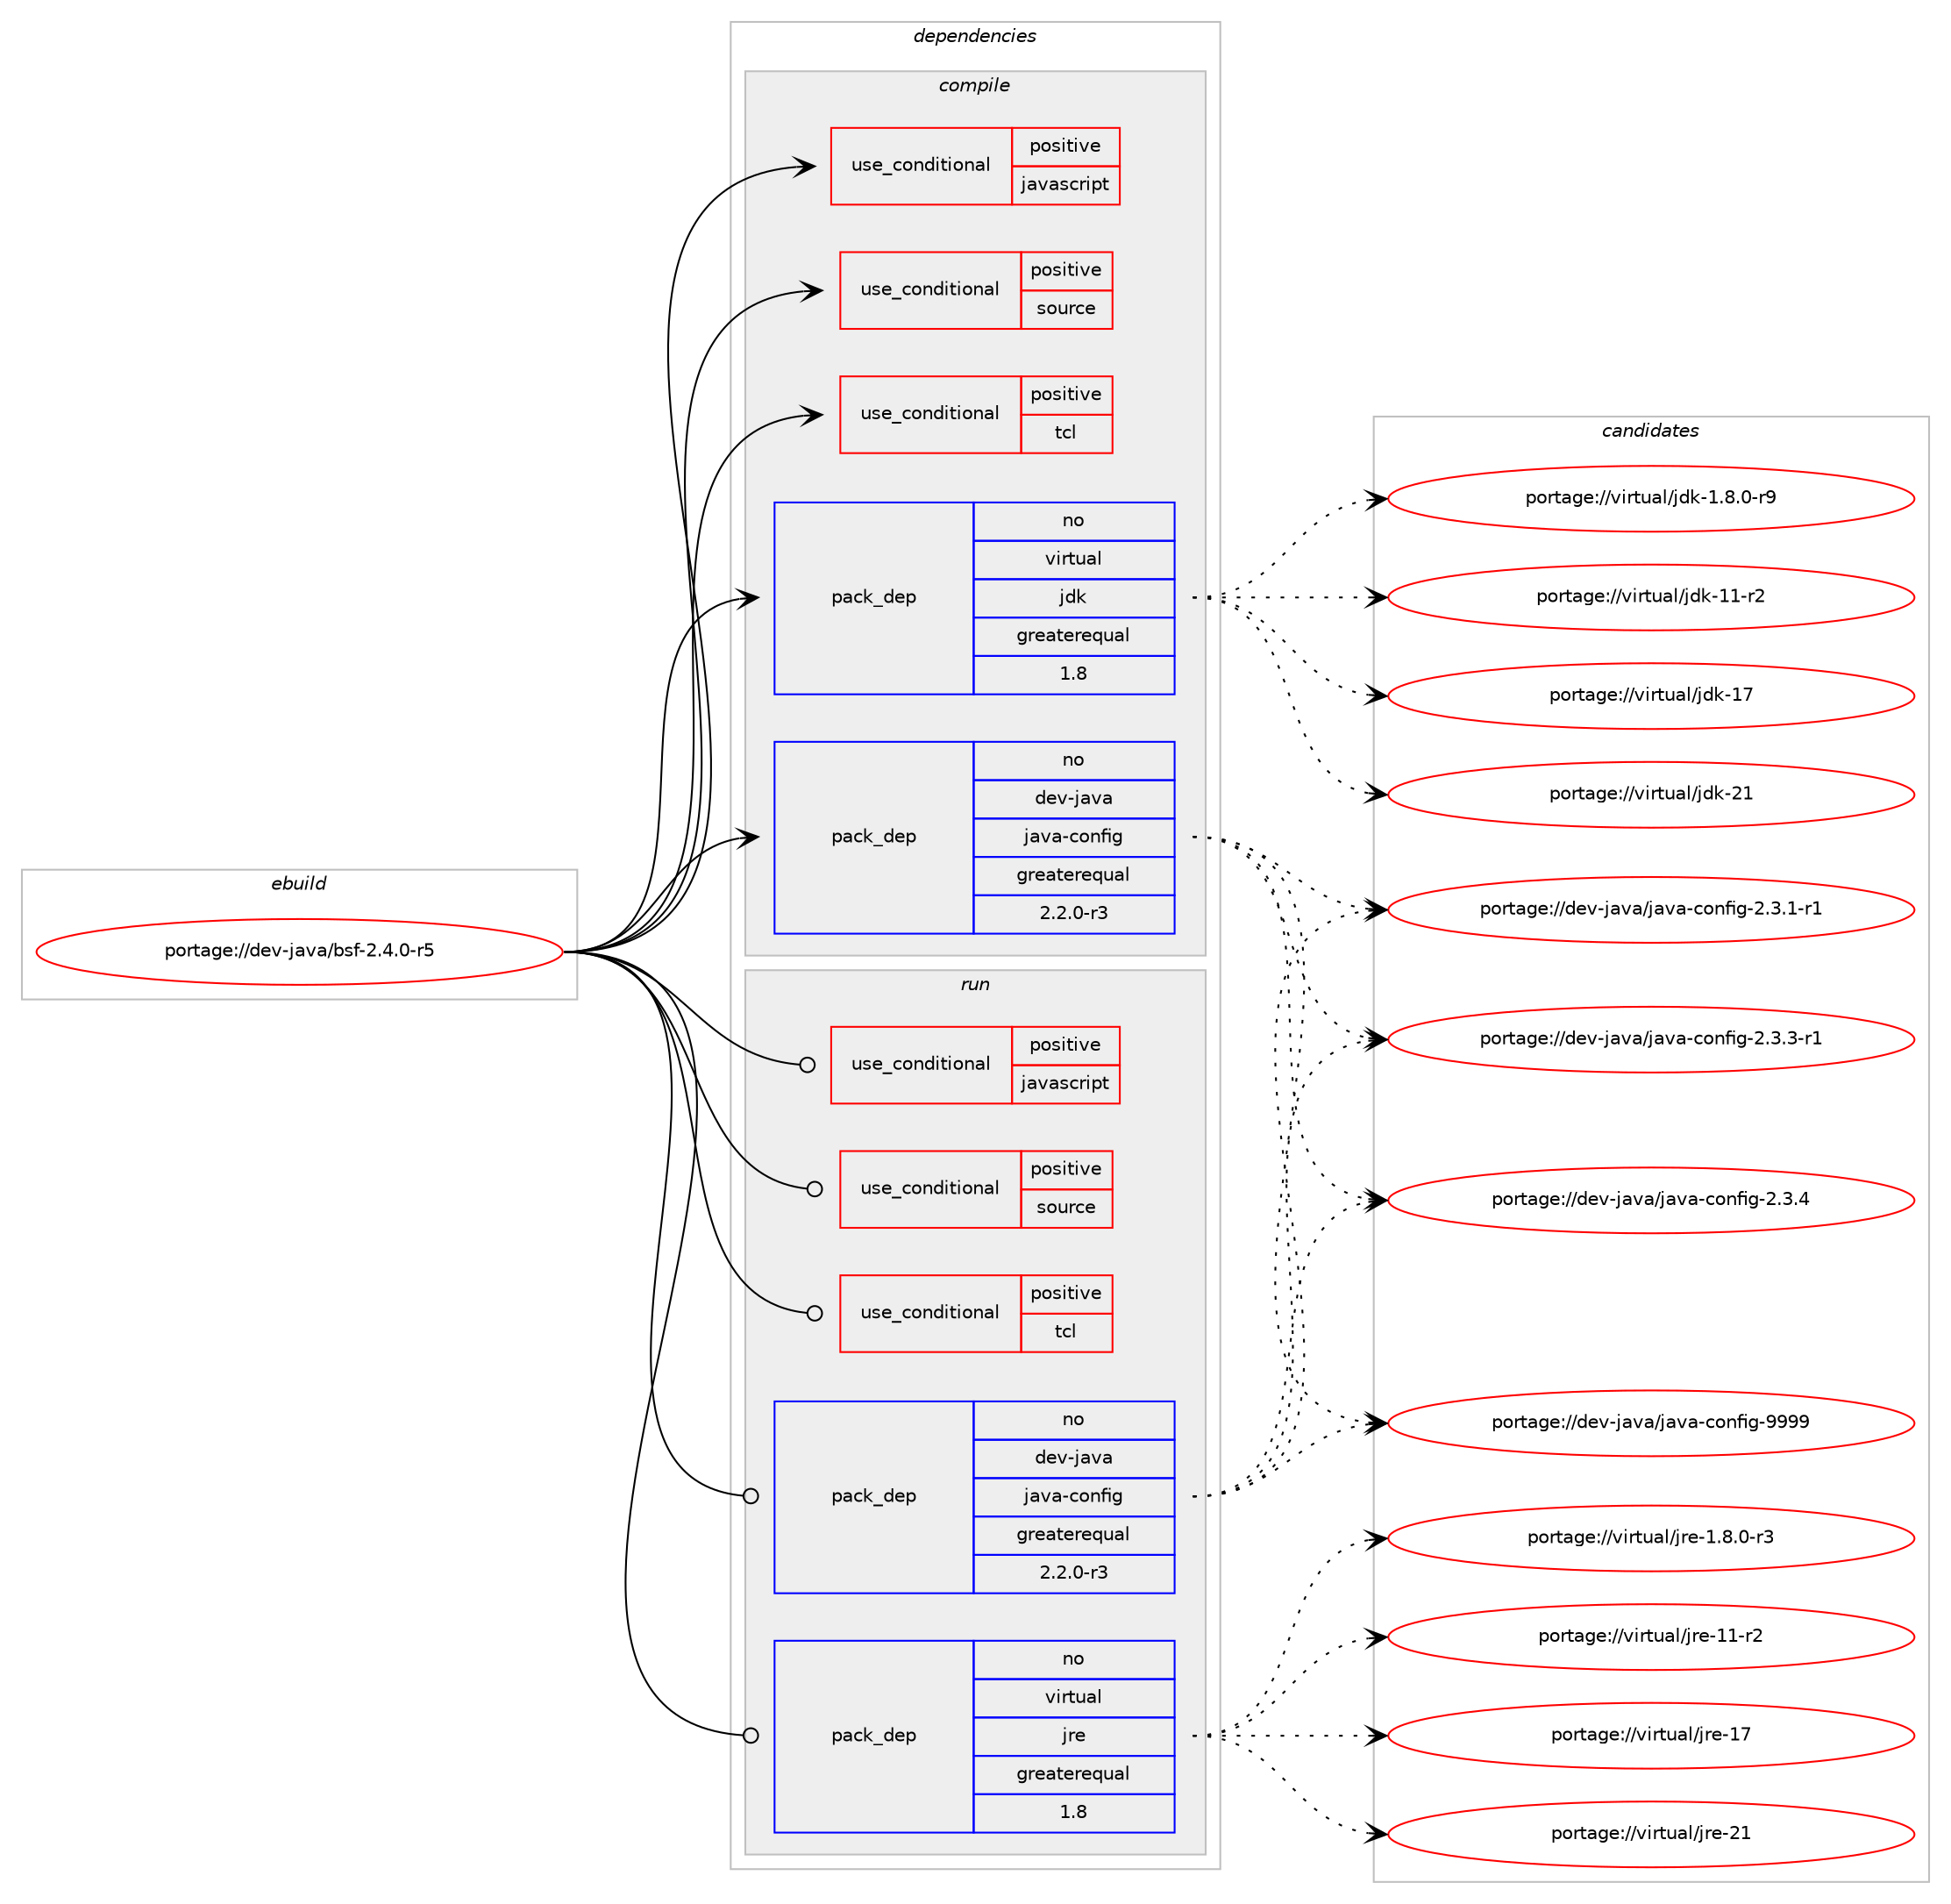 digraph prolog {

# *************
# Graph options
# *************

newrank=true;
concentrate=true;
compound=true;
graph [rankdir=LR,fontname=Helvetica,fontsize=10,ranksep=1.5];#, ranksep=2.5, nodesep=0.2];
edge  [arrowhead=vee];
node  [fontname=Helvetica,fontsize=10];

# **********
# The ebuild
# **********

subgraph cluster_leftcol {
color=gray;
rank=same;
label=<<i>ebuild</i>>;
id [label="portage://dev-java/bsf-2.4.0-r5", color=red, width=4, href="../dev-java/bsf-2.4.0-r5.svg"];
}

# ****************
# The dependencies
# ****************

subgraph cluster_midcol {
color=gray;
label=<<i>dependencies</i>>;
subgraph cluster_compile {
fillcolor="#eeeeee";
style=filled;
label=<<i>compile</i>>;
subgraph cond20909 {
dependency47046 [label=<<TABLE BORDER="0" CELLBORDER="1" CELLSPACING="0" CELLPADDING="4"><TR><TD ROWSPAN="3" CELLPADDING="10">use_conditional</TD></TR><TR><TD>positive</TD></TR><TR><TD>javascript</TD></TR></TABLE>>, shape=none, color=red];
# *** BEGIN UNKNOWN DEPENDENCY TYPE (TODO) ***
# dependency47046 -> package_dependency(portage://dev-java/bsf-2.4.0-r5,install,no,dev-java,rhino,none,[,,],[slot(1.6)],[])
# *** END UNKNOWN DEPENDENCY TYPE (TODO) ***

}
id:e -> dependency47046:w [weight=20,style="solid",arrowhead="vee"];
subgraph cond20910 {
dependency47047 [label=<<TABLE BORDER="0" CELLBORDER="1" CELLSPACING="0" CELLPADDING="4"><TR><TD ROWSPAN="3" CELLPADDING="10">use_conditional</TD></TR><TR><TD>positive</TD></TR><TR><TD>source</TD></TR></TABLE>>, shape=none, color=red];
# *** BEGIN UNKNOWN DEPENDENCY TYPE (TODO) ***
# dependency47047 -> package_dependency(portage://dev-java/bsf-2.4.0-r5,install,no,app-arch,zip,none,[,,],[],[])
# *** END UNKNOWN DEPENDENCY TYPE (TODO) ***

}
id:e -> dependency47047:w [weight=20,style="solid",arrowhead="vee"];
subgraph cond20911 {
dependency47048 [label=<<TABLE BORDER="0" CELLBORDER="1" CELLSPACING="0" CELLPADDING="4"><TR><TD ROWSPAN="3" CELLPADDING="10">use_conditional</TD></TR><TR><TD>positive</TD></TR><TR><TD>tcl</TD></TR></TABLE>>, shape=none, color=red];
# *** BEGIN UNKNOWN DEPENDENCY TYPE (TODO) ***
# dependency47048 -> package_dependency(portage://dev-java/bsf-2.4.0-r5,install,no,dev-java,jacl,none,[,,],[slot(0)],[])
# *** END UNKNOWN DEPENDENCY TYPE (TODO) ***

}
id:e -> dependency47048:w [weight=20,style="solid",arrowhead="vee"];
# *** BEGIN UNKNOWN DEPENDENCY TYPE (TODO) ***
# id -> package_dependency(portage://dev-java/bsf-2.4.0-r5,install,no,dev-java,commons-logging,none,[,,],[slot(0)],[])
# *** END UNKNOWN DEPENDENCY TYPE (TODO) ***

subgraph pack25113 {
dependency47049 [label=<<TABLE BORDER="0" CELLBORDER="1" CELLSPACING="0" CELLPADDING="4" WIDTH="220"><TR><TD ROWSPAN="6" CELLPADDING="30">pack_dep</TD></TR><TR><TD WIDTH="110">no</TD></TR><TR><TD>dev-java</TD></TR><TR><TD>java-config</TD></TR><TR><TD>greaterequal</TD></TR><TR><TD>2.2.0-r3</TD></TR></TABLE>>, shape=none, color=blue];
}
id:e -> dependency47049:w [weight=20,style="solid",arrowhead="vee"];
# *** BEGIN UNKNOWN DEPENDENCY TYPE (TODO) ***
# id -> package_dependency(portage://dev-java/bsf-2.4.0-r5,install,no,dev-java,xalan,none,[,,],[slot(0)],[])
# *** END UNKNOWN DEPENDENCY TYPE (TODO) ***

subgraph pack25114 {
dependency47050 [label=<<TABLE BORDER="0" CELLBORDER="1" CELLSPACING="0" CELLPADDING="4" WIDTH="220"><TR><TD ROWSPAN="6" CELLPADDING="30">pack_dep</TD></TR><TR><TD WIDTH="110">no</TD></TR><TR><TD>virtual</TD></TR><TR><TD>jdk</TD></TR><TR><TD>greaterequal</TD></TR><TR><TD>1.8</TD></TR></TABLE>>, shape=none, color=blue];
}
id:e -> dependency47050:w [weight=20,style="solid",arrowhead="vee"];
}
subgraph cluster_compileandrun {
fillcolor="#eeeeee";
style=filled;
label=<<i>compile and run</i>>;
}
subgraph cluster_run {
fillcolor="#eeeeee";
style=filled;
label=<<i>run</i>>;
subgraph cond20912 {
dependency47051 [label=<<TABLE BORDER="0" CELLBORDER="1" CELLSPACING="0" CELLPADDING="4"><TR><TD ROWSPAN="3" CELLPADDING="10">use_conditional</TD></TR><TR><TD>positive</TD></TR><TR><TD>javascript</TD></TR></TABLE>>, shape=none, color=red];
# *** BEGIN UNKNOWN DEPENDENCY TYPE (TODO) ***
# dependency47051 -> package_dependency(portage://dev-java/bsf-2.4.0-r5,run,no,dev-java,rhino,none,[,,],[slot(1.6)],[])
# *** END UNKNOWN DEPENDENCY TYPE (TODO) ***

}
id:e -> dependency47051:w [weight=20,style="solid",arrowhead="odot"];
subgraph cond20913 {
dependency47052 [label=<<TABLE BORDER="0" CELLBORDER="1" CELLSPACING="0" CELLPADDING="4"><TR><TD ROWSPAN="3" CELLPADDING="10">use_conditional</TD></TR><TR><TD>positive</TD></TR><TR><TD>source</TD></TR></TABLE>>, shape=none, color=red];
# *** BEGIN UNKNOWN DEPENDENCY TYPE (TODO) ***
# dependency47052 -> package_dependency(portage://dev-java/bsf-2.4.0-r5,run,no,app-arch,zip,none,[,,],[],[])
# *** END UNKNOWN DEPENDENCY TYPE (TODO) ***

}
id:e -> dependency47052:w [weight=20,style="solid",arrowhead="odot"];
subgraph cond20914 {
dependency47053 [label=<<TABLE BORDER="0" CELLBORDER="1" CELLSPACING="0" CELLPADDING="4"><TR><TD ROWSPAN="3" CELLPADDING="10">use_conditional</TD></TR><TR><TD>positive</TD></TR><TR><TD>tcl</TD></TR></TABLE>>, shape=none, color=red];
# *** BEGIN UNKNOWN DEPENDENCY TYPE (TODO) ***
# dependency47053 -> package_dependency(portage://dev-java/bsf-2.4.0-r5,run,no,dev-java,jacl,none,[,,],[slot(0)],[])
# *** END UNKNOWN DEPENDENCY TYPE (TODO) ***

}
id:e -> dependency47053:w [weight=20,style="solid",arrowhead="odot"];
# *** BEGIN UNKNOWN DEPENDENCY TYPE (TODO) ***
# id -> package_dependency(portage://dev-java/bsf-2.4.0-r5,run,no,dev-java,commons-logging,none,[,,],[slot(0)],[])
# *** END UNKNOWN DEPENDENCY TYPE (TODO) ***

subgraph pack25115 {
dependency47054 [label=<<TABLE BORDER="0" CELLBORDER="1" CELLSPACING="0" CELLPADDING="4" WIDTH="220"><TR><TD ROWSPAN="6" CELLPADDING="30">pack_dep</TD></TR><TR><TD WIDTH="110">no</TD></TR><TR><TD>dev-java</TD></TR><TR><TD>java-config</TD></TR><TR><TD>greaterequal</TD></TR><TR><TD>2.2.0-r3</TD></TR></TABLE>>, shape=none, color=blue];
}
id:e -> dependency47054:w [weight=20,style="solid",arrowhead="odot"];
# *** BEGIN UNKNOWN DEPENDENCY TYPE (TODO) ***
# id -> package_dependency(portage://dev-java/bsf-2.4.0-r5,run,no,dev-java,xalan,none,[,,],[slot(0)],[])
# *** END UNKNOWN DEPENDENCY TYPE (TODO) ***

subgraph pack25116 {
dependency47055 [label=<<TABLE BORDER="0" CELLBORDER="1" CELLSPACING="0" CELLPADDING="4" WIDTH="220"><TR><TD ROWSPAN="6" CELLPADDING="30">pack_dep</TD></TR><TR><TD WIDTH="110">no</TD></TR><TR><TD>virtual</TD></TR><TR><TD>jre</TD></TR><TR><TD>greaterequal</TD></TR><TR><TD>1.8</TD></TR></TABLE>>, shape=none, color=blue];
}
id:e -> dependency47055:w [weight=20,style="solid",arrowhead="odot"];
}
}

# **************
# The candidates
# **************

subgraph cluster_choices {
rank=same;
color=gray;
label=<<i>candidates</i>>;

subgraph choice25113 {
color=black;
nodesep=1;
choice10010111845106971189747106971189745991111101021051034550465146494511449 [label="portage://dev-java/java-config-2.3.1-r1", color=red, width=4,href="../dev-java/java-config-2.3.1-r1.svg"];
choice10010111845106971189747106971189745991111101021051034550465146514511449 [label="portage://dev-java/java-config-2.3.3-r1", color=red, width=4,href="../dev-java/java-config-2.3.3-r1.svg"];
choice1001011184510697118974710697118974599111110102105103455046514652 [label="portage://dev-java/java-config-2.3.4", color=red, width=4,href="../dev-java/java-config-2.3.4.svg"];
choice10010111845106971189747106971189745991111101021051034557575757 [label="portage://dev-java/java-config-9999", color=red, width=4,href="../dev-java/java-config-9999.svg"];
dependency47049:e -> choice10010111845106971189747106971189745991111101021051034550465146494511449:w [style=dotted,weight="100"];
dependency47049:e -> choice10010111845106971189747106971189745991111101021051034550465146514511449:w [style=dotted,weight="100"];
dependency47049:e -> choice1001011184510697118974710697118974599111110102105103455046514652:w [style=dotted,weight="100"];
dependency47049:e -> choice10010111845106971189747106971189745991111101021051034557575757:w [style=dotted,weight="100"];
}
subgraph choice25114 {
color=black;
nodesep=1;
choice11810511411611797108471061001074549465646484511457 [label="portage://virtual/jdk-1.8.0-r9", color=red, width=4,href="../virtual/jdk-1.8.0-r9.svg"];
choice11810511411611797108471061001074549494511450 [label="portage://virtual/jdk-11-r2", color=red, width=4,href="../virtual/jdk-11-r2.svg"];
choice1181051141161179710847106100107454955 [label="portage://virtual/jdk-17", color=red, width=4,href="../virtual/jdk-17.svg"];
choice1181051141161179710847106100107455049 [label="portage://virtual/jdk-21", color=red, width=4,href="../virtual/jdk-21.svg"];
dependency47050:e -> choice11810511411611797108471061001074549465646484511457:w [style=dotted,weight="100"];
dependency47050:e -> choice11810511411611797108471061001074549494511450:w [style=dotted,weight="100"];
dependency47050:e -> choice1181051141161179710847106100107454955:w [style=dotted,weight="100"];
dependency47050:e -> choice1181051141161179710847106100107455049:w [style=dotted,weight="100"];
}
subgraph choice25115 {
color=black;
nodesep=1;
choice10010111845106971189747106971189745991111101021051034550465146494511449 [label="portage://dev-java/java-config-2.3.1-r1", color=red, width=4,href="../dev-java/java-config-2.3.1-r1.svg"];
choice10010111845106971189747106971189745991111101021051034550465146514511449 [label="portage://dev-java/java-config-2.3.3-r1", color=red, width=4,href="../dev-java/java-config-2.3.3-r1.svg"];
choice1001011184510697118974710697118974599111110102105103455046514652 [label="portage://dev-java/java-config-2.3.4", color=red, width=4,href="../dev-java/java-config-2.3.4.svg"];
choice10010111845106971189747106971189745991111101021051034557575757 [label="portage://dev-java/java-config-9999", color=red, width=4,href="../dev-java/java-config-9999.svg"];
dependency47054:e -> choice10010111845106971189747106971189745991111101021051034550465146494511449:w [style=dotted,weight="100"];
dependency47054:e -> choice10010111845106971189747106971189745991111101021051034550465146514511449:w [style=dotted,weight="100"];
dependency47054:e -> choice1001011184510697118974710697118974599111110102105103455046514652:w [style=dotted,weight="100"];
dependency47054:e -> choice10010111845106971189747106971189745991111101021051034557575757:w [style=dotted,weight="100"];
}
subgraph choice25116 {
color=black;
nodesep=1;
choice11810511411611797108471061141014549465646484511451 [label="portage://virtual/jre-1.8.0-r3", color=red, width=4,href="../virtual/jre-1.8.0-r3.svg"];
choice11810511411611797108471061141014549494511450 [label="portage://virtual/jre-11-r2", color=red, width=4,href="../virtual/jre-11-r2.svg"];
choice1181051141161179710847106114101454955 [label="portage://virtual/jre-17", color=red, width=4,href="../virtual/jre-17.svg"];
choice1181051141161179710847106114101455049 [label="portage://virtual/jre-21", color=red, width=4,href="../virtual/jre-21.svg"];
dependency47055:e -> choice11810511411611797108471061141014549465646484511451:w [style=dotted,weight="100"];
dependency47055:e -> choice11810511411611797108471061141014549494511450:w [style=dotted,weight="100"];
dependency47055:e -> choice1181051141161179710847106114101454955:w [style=dotted,weight="100"];
dependency47055:e -> choice1181051141161179710847106114101455049:w [style=dotted,weight="100"];
}
}

}
